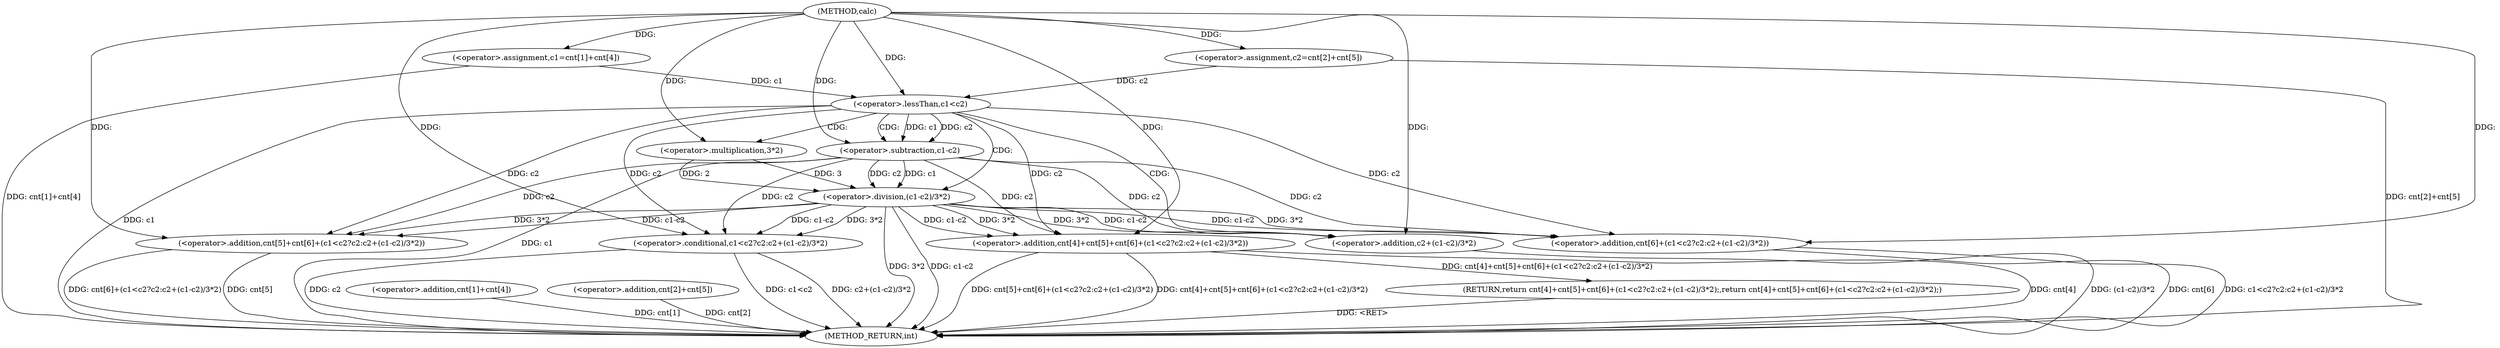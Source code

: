 digraph "calc" {  
"1000571" [label = "(METHOD,calc)" ]
"1000620" [label = "(METHOD_RETURN,int)" ]
"1000574" [label = "(<operator>.assignment,c1=cnt[1]+cnt[4])" ]
"1000584" [label = "(<operator>.assignment,c2=cnt[2]+cnt[5])" ]
"1000593" [label = "(RETURN,return cnt[4]+cnt[5]+cnt[6]+(c1<c2?c2:c2+(c1-c2)/3*2);,return cnt[4]+cnt[5]+cnt[6]+(c1<c2?c2:c2+(c1-c2)/3*2);)" ]
"1000594" [label = "(<operator>.addition,cnt[4]+cnt[5]+cnt[6]+(c1<c2?c2:c2+(c1-c2)/3*2))" ]
"1000576" [label = "(<operator>.addition,cnt[1]+cnt[4])" ]
"1000586" [label = "(<operator>.addition,cnt[2]+cnt[5])" ]
"1000598" [label = "(<operator>.addition,cnt[5]+cnt[6]+(c1<c2?c2:c2+(c1-c2)/3*2))" ]
"1000602" [label = "(<operator>.addition,cnt[6]+(c1<c2?c2:c2+(c1-c2)/3*2))" ]
"1000606" [label = "(<operator>.conditional,c1<c2?c2:c2+(c1-c2)/3*2)" ]
"1000607" [label = "(<operator>.lessThan,c1<c2)" ]
"1000611" [label = "(<operator>.addition,c2+(c1-c2)/3*2)" ]
"1000613" [label = "(<operator>.division,(c1-c2)/3*2)" ]
"1000614" [label = "(<operator>.subtraction,c1-c2)" ]
"1000617" [label = "(<operator>.multiplication,3*2)" ]
  "1000576" -> "1000620"  [ label = "DDG: cnt[1]"] 
  "1000574" -> "1000620"  [ label = "DDG: cnt[1]+cnt[4]"] 
  "1000586" -> "1000620"  [ label = "DDG: cnt[2]"] 
  "1000584" -> "1000620"  [ label = "DDG: cnt[2]+cnt[5]"] 
  "1000594" -> "1000620"  [ label = "DDG: cnt[4]"] 
  "1000598" -> "1000620"  [ label = "DDG: cnt[5]"] 
  "1000602" -> "1000620"  [ label = "DDG: cnt[6]"] 
  "1000607" -> "1000620"  [ label = "DDG: c1"] 
  "1000606" -> "1000620"  [ label = "DDG: c1<c2"] 
  "1000614" -> "1000620"  [ label = "DDG: c1"] 
  "1000613" -> "1000620"  [ label = "DDG: c1-c2"] 
  "1000613" -> "1000620"  [ label = "DDG: 3*2"] 
  "1000611" -> "1000620"  [ label = "DDG: (c1-c2)/3*2"] 
  "1000606" -> "1000620"  [ label = "DDG: c2+(c1-c2)/3*2"] 
  "1000606" -> "1000620"  [ label = "DDG: c2"] 
  "1000602" -> "1000620"  [ label = "DDG: c1<c2?c2:c2+(c1-c2)/3*2"] 
  "1000598" -> "1000620"  [ label = "DDG: cnt[6]+(c1<c2?c2:c2+(c1-c2)/3*2)"] 
  "1000594" -> "1000620"  [ label = "DDG: cnt[5]+cnt[6]+(c1<c2?c2:c2+(c1-c2)/3*2)"] 
  "1000594" -> "1000620"  [ label = "DDG: cnt[4]+cnt[5]+cnt[6]+(c1<c2?c2:c2+(c1-c2)/3*2)"] 
  "1000593" -> "1000620"  [ label = "DDG: <RET>"] 
  "1000594" -> "1000593"  [ label = "DDG: cnt[4]+cnt[5]+cnt[6]+(c1<c2?c2:c2+(c1-c2)/3*2)"] 
  "1000571" -> "1000574"  [ label = "DDG: "] 
  "1000571" -> "1000584"  [ label = "DDG: "] 
  "1000614" -> "1000594"  [ label = "DDG: c2"] 
  "1000571" -> "1000594"  [ label = "DDG: "] 
  "1000613" -> "1000594"  [ label = "DDG: c1-c2"] 
  "1000613" -> "1000594"  [ label = "DDG: 3*2"] 
  "1000607" -> "1000594"  [ label = "DDG: c2"] 
  "1000614" -> "1000598"  [ label = "DDG: c2"] 
  "1000571" -> "1000598"  [ label = "DDG: "] 
  "1000613" -> "1000598"  [ label = "DDG: c1-c2"] 
  "1000613" -> "1000598"  [ label = "DDG: 3*2"] 
  "1000607" -> "1000598"  [ label = "DDG: c2"] 
  "1000614" -> "1000602"  [ label = "DDG: c2"] 
  "1000571" -> "1000602"  [ label = "DDG: "] 
  "1000613" -> "1000602"  [ label = "DDG: c1-c2"] 
  "1000613" -> "1000602"  [ label = "DDG: 3*2"] 
  "1000607" -> "1000602"  [ label = "DDG: c2"] 
  "1000607" -> "1000606"  [ label = "DDG: c2"] 
  "1000571" -> "1000606"  [ label = "DDG: "] 
  "1000614" -> "1000606"  [ label = "DDG: c2"] 
  "1000613" -> "1000606"  [ label = "DDG: c1-c2"] 
  "1000613" -> "1000606"  [ label = "DDG: 3*2"] 
  "1000574" -> "1000607"  [ label = "DDG: c1"] 
  "1000571" -> "1000607"  [ label = "DDG: "] 
  "1000584" -> "1000607"  [ label = "DDG: c2"] 
  "1000614" -> "1000611"  [ label = "DDG: c2"] 
  "1000571" -> "1000611"  [ label = "DDG: "] 
  "1000613" -> "1000611"  [ label = "DDG: c1-c2"] 
  "1000613" -> "1000611"  [ label = "DDG: 3*2"] 
  "1000614" -> "1000613"  [ label = "DDG: c1"] 
  "1000614" -> "1000613"  [ label = "DDG: c2"] 
  "1000617" -> "1000613"  [ label = "DDG: 2"] 
  "1000617" -> "1000613"  [ label = "DDG: 3"] 
  "1000607" -> "1000614"  [ label = "DDG: c1"] 
  "1000571" -> "1000614"  [ label = "DDG: "] 
  "1000607" -> "1000614"  [ label = "DDG: c2"] 
  "1000571" -> "1000617"  [ label = "DDG: "] 
  "1000607" -> "1000611"  [ label = "CDG: "] 
  "1000607" -> "1000613"  [ label = "CDG: "] 
  "1000607" -> "1000614"  [ label = "CDG: "] 
  "1000607" -> "1000617"  [ label = "CDG: "] 
}
